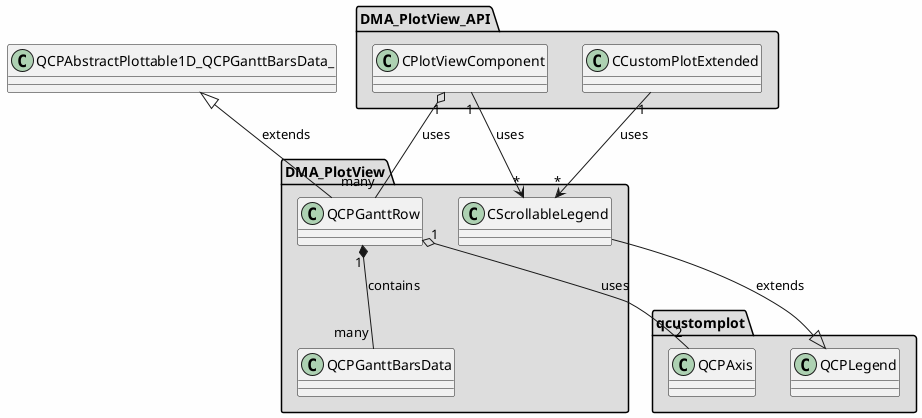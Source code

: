 
@startuml

skinparam backgroundColor #FEFEFE
skinparam wrapWidth 600
package "DMA_PlotView" #DDDDDD
{

class "CScrollableLegend"
{
}

class "QCPGanttBarsData"
{
}

class "QCPGanttRow"
{
}

}

package "DMA_PlotView_API" #DDDDDD
{

class "CCustomPlotExtended"
{
}

class "CPlotViewComponent"
{
}

}

package "qcustomplot" #DDDDDD
{

class "QCPAxis"
{
}

class "QCPLegend"
{
}

}

'====================Inheritance section====================
QCPLegend <|-- CScrollableLegend : extends
QCPAbstractPlottable1D_QCPGanttBarsData_ <|-- QCPGanttRow : extends

'====================Dependencies section====================
QCPGanttRow "1" o-- "2" QCPAxis : uses
QCPGanttRow "1" *-- "many" QCPGanttBarsData : contains
CCustomPlotExtended "1" --> "*" CScrollableLegend : uses
CPlotViewComponent "1" --> "*" CScrollableLegend : uses
CPlotViewComponent "1" o-- "many" QCPGanttRow : uses

@enduml